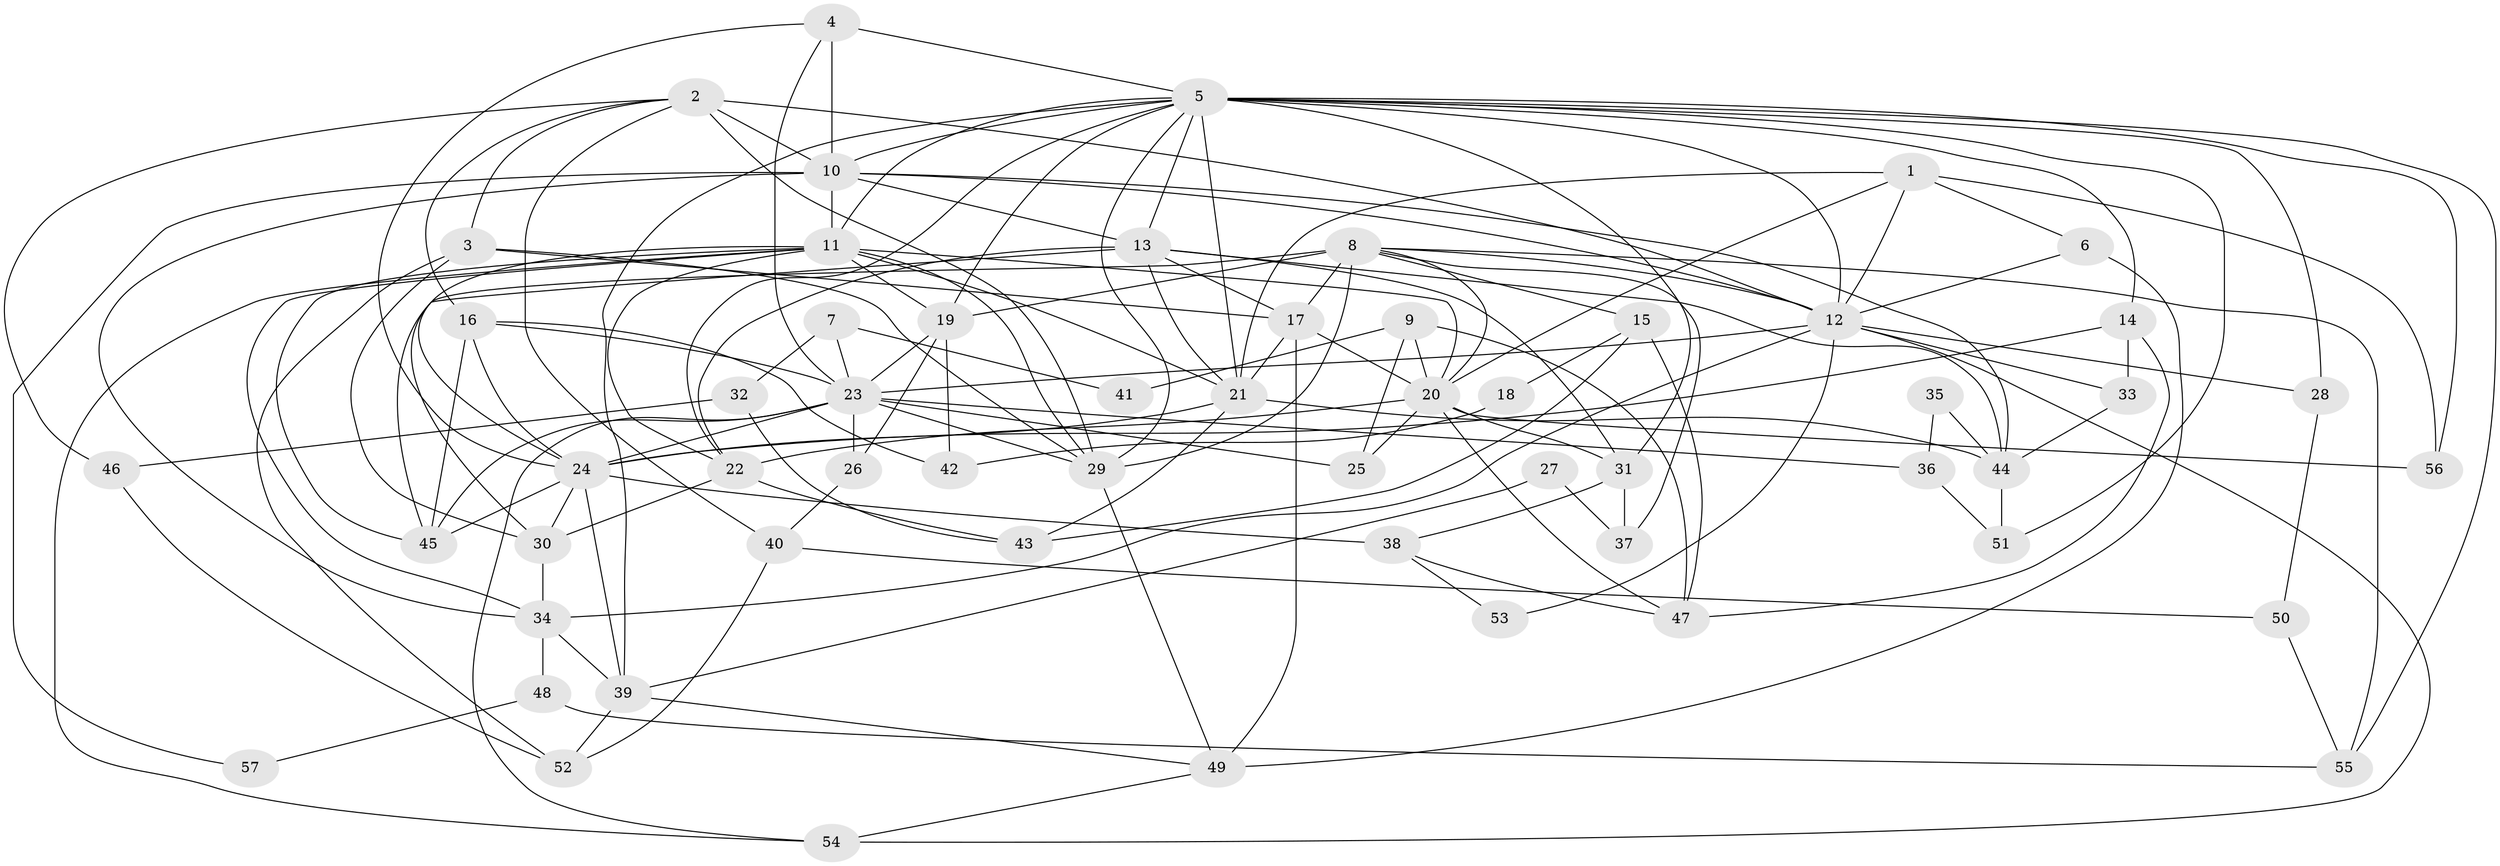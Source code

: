 // original degree distribution, {3: 0.34210526315789475, 4: 0.23684210526315788, 5: 0.19298245614035087, 2: 0.09649122807017543, 6: 0.07894736842105263, 7: 0.03508771929824561, 9: 0.008771929824561403, 8: 0.008771929824561403}
// Generated by graph-tools (version 1.1) at 2025/36/03/09/25 02:36:14]
// undirected, 57 vertices, 146 edges
graph export_dot {
graph [start="1"]
  node [color=gray90,style=filled];
  1;
  2;
  3;
  4;
  5;
  6;
  7;
  8;
  9;
  10;
  11;
  12;
  13;
  14;
  15;
  16;
  17;
  18;
  19;
  20;
  21;
  22;
  23;
  24;
  25;
  26;
  27;
  28;
  29;
  30;
  31;
  32;
  33;
  34;
  35;
  36;
  37;
  38;
  39;
  40;
  41;
  42;
  43;
  44;
  45;
  46;
  47;
  48;
  49;
  50;
  51;
  52;
  53;
  54;
  55;
  56;
  57;
  1 -- 6 [weight=1.0];
  1 -- 12 [weight=1.0];
  1 -- 20 [weight=1.0];
  1 -- 21 [weight=1.0];
  1 -- 56 [weight=1.0];
  2 -- 3 [weight=1.0];
  2 -- 10 [weight=1.0];
  2 -- 12 [weight=3.0];
  2 -- 16 [weight=1.0];
  2 -- 29 [weight=1.0];
  2 -- 40 [weight=1.0];
  2 -- 46 [weight=1.0];
  3 -- 17 [weight=1.0];
  3 -- 29 [weight=1.0];
  3 -- 30 [weight=1.0];
  3 -- 52 [weight=1.0];
  4 -- 5 [weight=2.0];
  4 -- 10 [weight=1.0];
  4 -- 23 [weight=1.0];
  4 -- 24 [weight=1.0];
  5 -- 10 [weight=1.0];
  5 -- 11 [weight=1.0];
  5 -- 12 [weight=1.0];
  5 -- 13 [weight=1.0];
  5 -- 14 [weight=1.0];
  5 -- 19 [weight=1.0];
  5 -- 21 [weight=3.0];
  5 -- 22 [weight=1.0];
  5 -- 28 [weight=1.0];
  5 -- 29 [weight=1.0];
  5 -- 31 [weight=2.0];
  5 -- 39 [weight=1.0];
  5 -- 51 [weight=1.0];
  5 -- 55 [weight=1.0];
  5 -- 56 [weight=1.0];
  6 -- 12 [weight=1.0];
  6 -- 49 [weight=1.0];
  7 -- 23 [weight=2.0];
  7 -- 32 [weight=1.0];
  7 -- 41 [weight=1.0];
  8 -- 12 [weight=1.0];
  8 -- 15 [weight=1.0];
  8 -- 17 [weight=1.0];
  8 -- 19 [weight=2.0];
  8 -- 20 [weight=1.0];
  8 -- 29 [weight=1.0];
  8 -- 37 [weight=1.0];
  8 -- 45 [weight=2.0];
  8 -- 55 [weight=1.0];
  9 -- 20 [weight=1.0];
  9 -- 25 [weight=1.0];
  9 -- 41 [weight=1.0];
  9 -- 47 [weight=1.0];
  10 -- 11 [weight=1.0];
  10 -- 12 [weight=2.0];
  10 -- 13 [weight=1.0];
  10 -- 34 [weight=1.0];
  10 -- 44 [weight=1.0];
  10 -- 57 [weight=1.0];
  11 -- 19 [weight=1.0];
  11 -- 20 [weight=2.0];
  11 -- 21 [weight=1.0];
  11 -- 22 [weight=1.0];
  11 -- 24 [weight=1.0];
  11 -- 29 [weight=1.0];
  11 -- 34 [weight=1.0];
  11 -- 45 [weight=2.0];
  11 -- 54 [weight=1.0];
  12 -- 23 [weight=1.0];
  12 -- 28 [weight=1.0];
  12 -- 33 [weight=1.0];
  12 -- 34 [weight=1.0];
  12 -- 53 [weight=1.0];
  12 -- 54 [weight=1.0];
  13 -- 17 [weight=1.0];
  13 -- 21 [weight=1.0];
  13 -- 22 [weight=1.0];
  13 -- 30 [weight=1.0];
  13 -- 31 [weight=1.0];
  13 -- 44 [weight=1.0];
  14 -- 24 [weight=1.0];
  14 -- 33 [weight=1.0];
  14 -- 47 [weight=1.0];
  15 -- 18 [weight=1.0];
  15 -- 43 [weight=1.0];
  15 -- 47 [weight=1.0];
  16 -- 23 [weight=1.0];
  16 -- 24 [weight=1.0];
  16 -- 42 [weight=1.0];
  16 -- 45 [weight=1.0];
  17 -- 20 [weight=2.0];
  17 -- 21 [weight=1.0];
  17 -- 49 [weight=2.0];
  18 -- 42 [weight=1.0];
  19 -- 23 [weight=1.0];
  19 -- 26 [weight=1.0];
  19 -- 42 [weight=1.0];
  20 -- 22 [weight=1.0];
  20 -- 25 [weight=1.0];
  20 -- 31 [weight=1.0];
  20 -- 47 [weight=1.0];
  20 -- 56 [weight=2.0];
  21 -- 24 [weight=1.0];
  21 -- 43 [weight=1.0];
  21 -- 44 [weight=1.0];
  22 -- 30 [weight=1.0];
  22 -- 43 [weight=1.0];
  23 -- 24 [weight=1.0];
  23 -- 25 [weight=1.0];
  23 -- 26 [weight=1.0];
  23 -- 29 [weight=1.0];
  23 -- 36 [weight=1.0];
  23 -- 45 [weight=3.0];
  23 -- 54 [weight=1.0];
  24 -- 30 [weight=1.0];
  24 -- 38 [weight=2.0];
  24 -- 39 [weight=1.0];
  24 -- 45 [weight=1.0];
  26 -- 40 [weight=1.0];
  27 -- 37 [weight=1.0];
  27 -- 39 [weight=1.0];
  28 -- 50 [weight=1.0];
  29 -- 49 [weight=2.0];
  30 -- 34 [weight=1.0];
  31 -- 37 [weight=1.0];
  31 -- 38 [weight=1.0];
  32 -- 43 [weight=1.0];
  32 -- 46 [weight=1.0];
  33 -- 44 [weight=1.0];
  34 -- 39 [weight=1.0];
  34 -- 48 [weight=1.0];
  35 -- 36 [weight=1.0];
  35 -- 44 [weight=1.0];
  36 -- 51 [weight=1.0];
  38 -- 47 [weight=1.0];
  38 -- 53 [weight=1.0];
  39 -- 49 [weight=1.0];
  39 -- 52 [weight=1.0];
  40 -- 50 [weight=1.0];
  40 -- 52 [weight=1.0];
  44 -- 51 [weight=1.0];
  46 -- 52 [weight=1.0];
  48 -- 55 [weight=1.0];
  48 -- 57 [weight=1.0];
  49 -- 54 [weight=1.0];
  50 -- 55 [weight=1.0];
}
